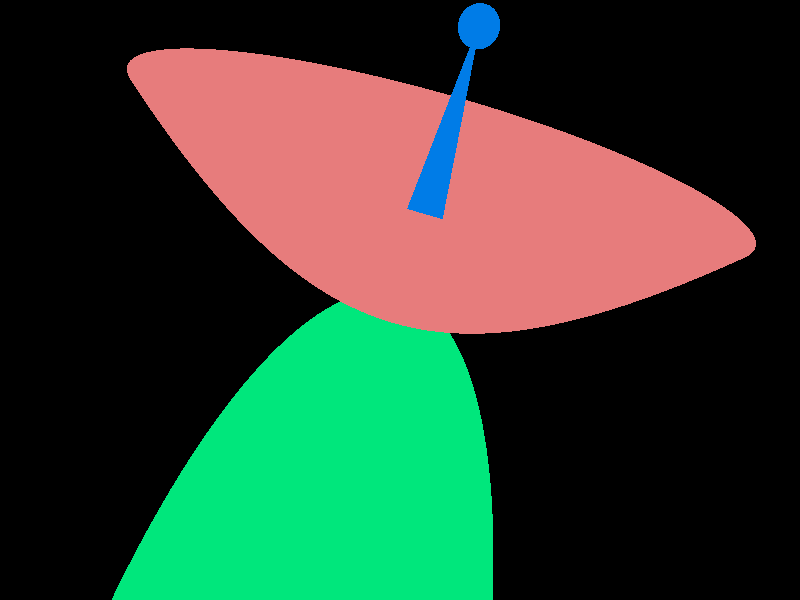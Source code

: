 // Persistence Of Vision raytracer version 2.0, sample file.

// By Aaron a. Collins

/* Scene Description of a Satellite Dish by Aaron A. Collins */
/* Made to test the quadric "Paraboloid" and "Cone" Shapes   */ 

#include "shapes.inc"
#include "colors.inc"

camera {
   location  <0, 0, -70>
   direction <0, 0,   1>
   up        <0, 1,   0>
   right   <4/3, 0,   0>
}

/* The basic dish */
union {
   intersection {
      object { Paraboloid_Y scale <30, 20, 30> }
      object { Paraboloid_Y scale <29, 19, 29> inverse }
      plane  { y, 20 }

      pigment { color red 0.8 green 0.2 blue 0.2 }
      finish {
         ambient 0.2
         diffuse 0.8
         phong 1.0
         phong_size 10
      }
   }

   /* The lna thingy at the focal point */
   union {
      object { QCone_Y
         scale <1, 10, 1> translate y*31
         clipped_by { plane { y, 31} plane {-y,  0} }
      }
      sphere { <0, 30, 0>, 2}

      pigment {color red 0 green 0.2 blue 0.8}
      finish {
         ambient 0.2
         diffuse 0.8
         phong 1.0
         phong_size 30
      }
   }

   /* The equatorial mount */
   object { Paraboloid_Y
      rotate x*180
      scale <30, 60, 30>
      texture {
         pigment { color red 0 green 0.8 blue 0.2 }
         finish {
            ambient 0.2
            diffuse 0.8
            phong 1.0
            phong_size 30
         }
      }
   }

   rotate <-30, -30, 0>
}

light_source {<100, 120, -130> colour White}

light_source {<-100, 100, -130> colour White}

